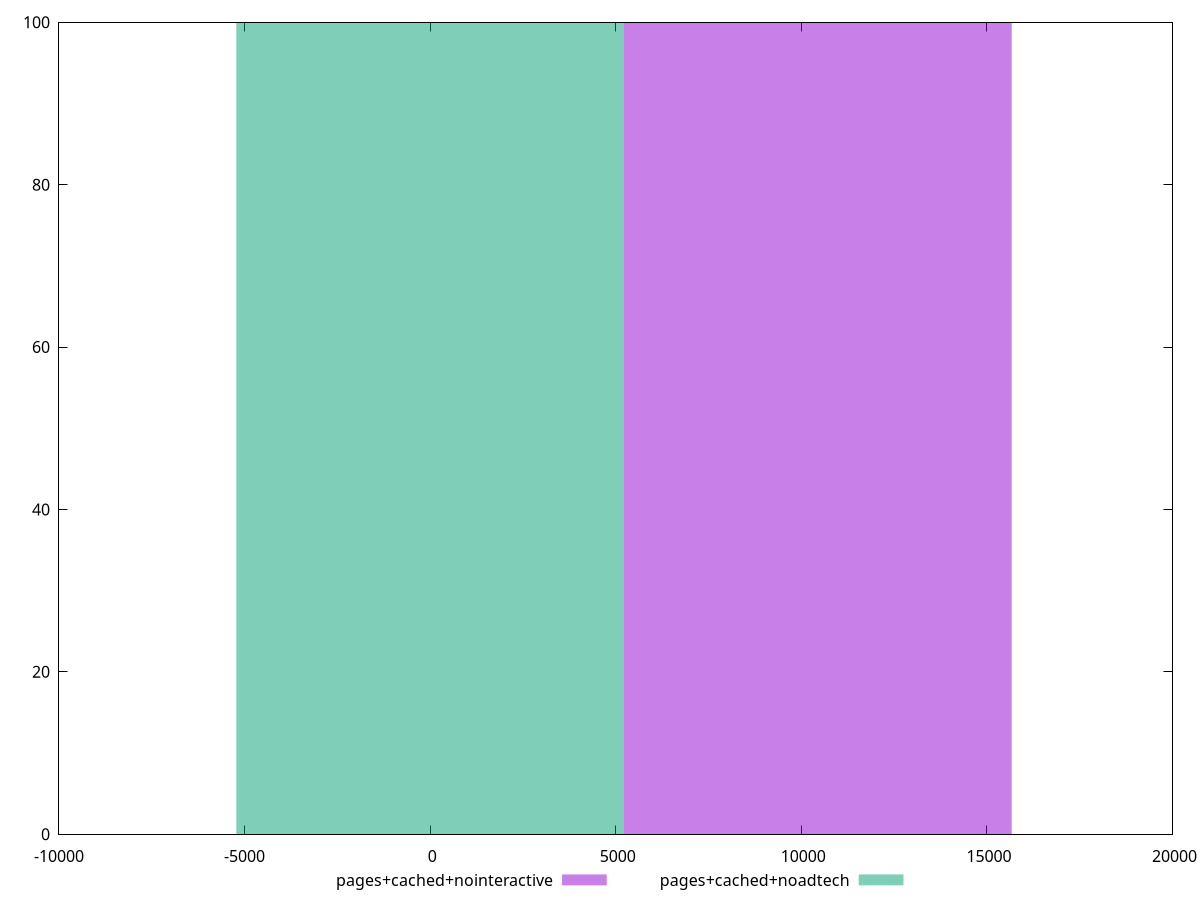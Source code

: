 reset
set terminal svg size 640, 500 enhanced background rgb 'white'
set output "report_00007_2020-12-11T15:55:29.892Z/interactive/comparison/histogram/3_vs_4.svg"

$pagesCachedNointeractive <<EOF
10445.663694085699 100
EOF

$pagesCachedNoadtech <<EOF
0 100
EOF

set key outside below
set boxwidth 10445.663694085699
set yrange [0:100]
set style fill transparent solid 0.5 noborder

plot \
  $pagesCachedNointeractive title "pages+cached+nointeractive" with boxes, \
  $pagesCachedNoadtech title "pages+cached+noadtech" with boxes, \


reset